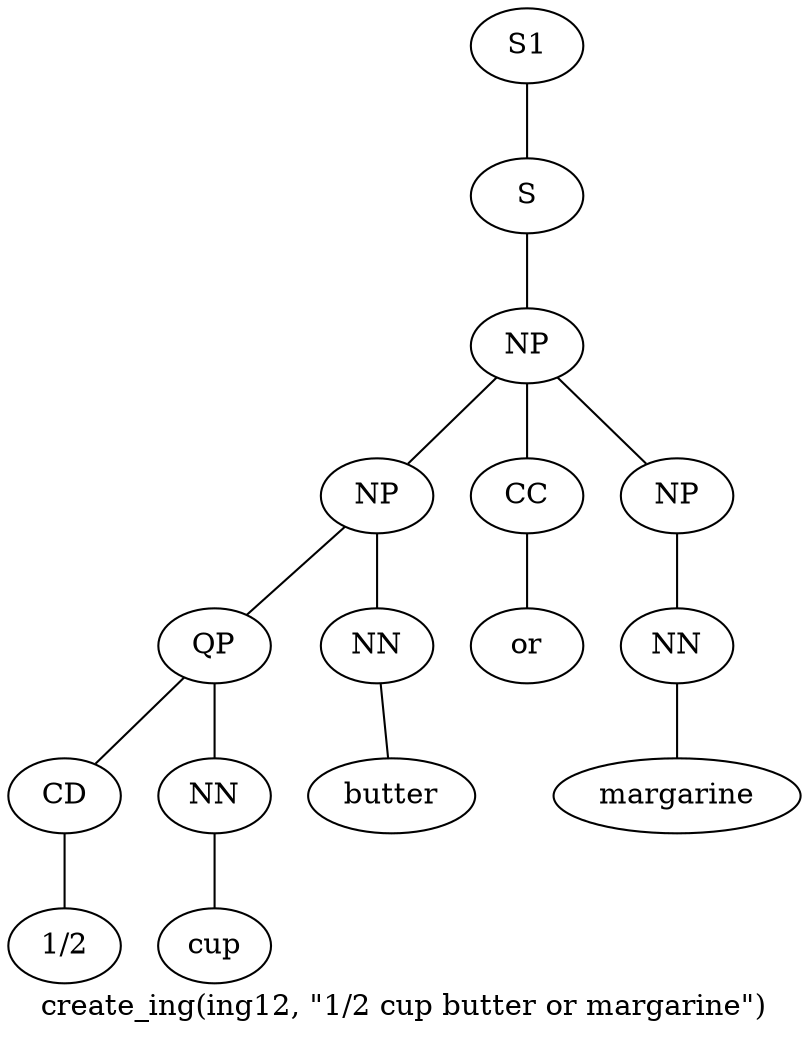 graph SyntaxGraph {
	label = "create_ing(ing12, \"1/2 cup butter or margarine\")";
	Node0 [label="S1"];
	Node1 [label="S"];
	Node2 [label="NP"];
	Node3 [label="NP"];
	Node4 [label="QP"];
	Node5 [label="CD"];
	Node6 [label="1/2"];
	Node7 [label="NN"];
	Node8 [label="cup"];
	Node9 [label="NN"];
	Node10 [label="butter"];
	Node11 [label="CC"];
	Node12 [label="or"];
	Node13 [label="NP"];
	Node14 [label="NN"];
	Node15 [label="margarine"];

	Node0 -- Node1;
	Node1 -- Node2;
	Node2 -- Node3;
	Node2 -- Node11;
	Node2 -- Node13;
	Node3 -- Node4;
	Node3 -- Node9;
	Node4 -- Node5;
	Node4 -- Node7;
	Node5 -- Node6;
	Node7 -- Node8;
	Node9 -- Node10;
	Node11 -- Node12;
	Node13 -- Node14;
	Node14 -- Node15;
}
